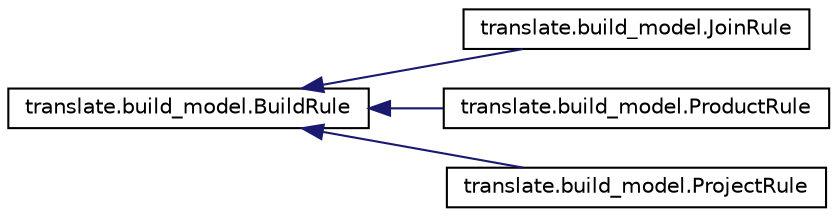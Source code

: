 digraph "Graphical Class Hierarchy"
{
  edge [fontname="Helvetica",fontsize="10",labelfontname="Helvetica",labelfontsize="10"];
  node [fontname="Helvetica",fontsize="10",shape=record];
  rankdir="LR";
  Node1 [label="translate.build_model.BuildRule",height=0.2,width=0.4,color="black", fillcolor="white", style="filled",URL="$classtranslate_1_1build__model_1_1BuildRule.html"];
  Node1 -> Node2 [dir="back",color="midnightblue",fontsize="10",style="solid",fontname="Helvetica"];
  Node2 [label="translate.build_model.JoinRule",height=0.2,width=0.4,color="black", fillcolor="white", style="filled",URL="$classtranslate_1_1build__model_1_1JoinRule.html"];
  Node1 -> Node3 [dir="back",color="midnightblue",fontsize="10",style="solid",fontname="Helvetica"];
  Node3 [label="translate.build_model.ProductRule",height=0.2,width=0.4,color="black", fillcolor="white", style="filled",URL="$classtranslate_1_1build__model_1_1ProductRule.html"];
  Node1 -> Node4 [dir="back",color="midnightblue",fontsize="10",style="solid",fontname="Helvetica"];
  Node4 [label="translate.build_model.ProjectRule",height=0.2,width=0.4,color="black", fillcolor="white", style="filled",URL="$classtranslate_1_1build__model_1_1ProjectRule.html"];
}
